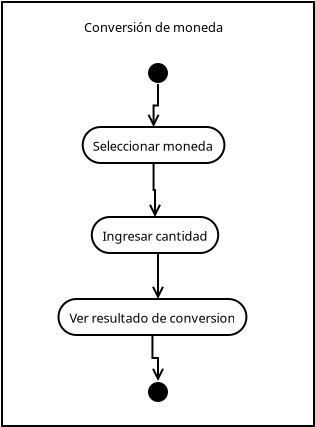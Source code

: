 <?xml version="1.0" encoding="UTF-8"?>
<dia:diagram xmlns:dia="http://www.lysator.liu.se/~alla/dia/">
  <dia:layer name="Background" visible="true" connectable="true" active="true">
    <dia:object type="Standard - Box" version="0" id="O0">
      <dia:attribute name="obj_pos">
        <dia:point val="30.375,8.7"/>
      </dia:attribute>
      <dia:attribute name="obj_bb">
        <dia:rectangle val="30.325,8.65;46.025,29.95"/>
      </dia:attribute>
      <dia:attribute name="elem_corner">
        <dia:point val="30.375,8.7"/>
      </dia:attribute>
      <dia:attribute name="elem_width">
        <dia:real val="15.6"/>
      </dia:attribute>
      <dia:attribute name="elem_height">
        <dia:real val="21.2"/>
      </dia:attribute>
      <dia:attribute name="show_background">
        <dia:boolean val="false"/>
      </dia:attribute>
    </dia:object>
    <dia:group>
      <dia:attribute name="meta">
        <dia:composite type="dict"/>
      </dia:attribute>
      <dia:attribute name="matrix"/>
      <dia:object type="UML - State Term" version="0" id="O1">
        <dia:attribute name="obj_pos">
          <dia:point val="37.675,11.75"/>
        </dia:attribute>
        <dia:attribute name="obj_bb">
          <dia:rectangle val="37.625,11.7;38.725,12.8"/>
        </dia:attribute>
        <dia:attribute name="meta">
          <dia:composite type="dict"/>
        </dia:attribute>
        <dia:attribute name="elem_corner">
          <dia:point val="37.675,11.75"/>
        </dia:attribute>
        <dia:attribute name="elem_width">
          <dia:real val="1"/>
        </dia:attribute>
        <dia:attribute name="elem_height">
          <dia:real val="1"/>
        </dia:attribute>
        <dia:attribute name="line_colour">
          <dia:color val="#000000ff"/>
        </dia:attribute>
        <dia:attribute name="fill_colour">
          <dia:color val="#ffffffff"/>
        </dia:attribute>
        <dia:attribute name="is_final">
          <dia:boolean val="false"/>
        </dia:attribute>
      </dia:object>
      <dia:object type="UML - Activity" version="0" id="O2">
        <dia:attribute name="obj_pos">
          <dia:point val="34.411,14.95"/>
        </dia:attribute>
        <dia:attribute name="obj_bb">
          <dia:rectangle val="34.361,14.9;41.989,16.8"/>
        </dia:attribute>
        <dia:attribute name="meta">
          <dia:composite type="dict"/>
        </dia:attribute>
        <dia:attribute name="elem_corner">
          <dia:point val="34.411,14.95"/>
        </dia:attribute>
        <dia:attribute name="elem_width">
          <dia:real val="7.528"/>
        </dia:attribute>
        <dia:attribute name="elem_height">
          <dia:real val="1.8"/>
        </dia:attribute>
        <dia:attribute name="line_colour">
          <dia:color val="#000000ff"/>
        </dia:attribute>
        <dia:attribute name="fill_colour">
          <dia:color val="#ffffffff"/>
        </dia:attribute>
        <dia:attribute name="text">
          <dia:composite type="text">
            <dia:attribute name="string">
              <dia:string>#Seleccionar moneda#</dia:string>
            </dia:attribute>
            <dia:attribute name="font">
              <dia:font family="sans" style="0" name="Helvetica"/>
            </dia:attribute>
            <dia:attribute name="height">
              <dia:real val="0.8"/>
            </dia:attribute>
            <dia:attribute name="pos">
              <dia:point val="38.175,16.045"/>
            </dia:attribute>
            <dia:attribute name="color">
              <dia:color val="#000000ff"/>
            </dia:attribute>
            <dia:attribute name="alignment">
              <dia:enum val="1"/>
            </dia:attribute>
          </dia:composite>
        </dia:attribute>
      </dia:object>
      <dia:object type="UML - Activity" version="0" id="O3">
        <dia:attribute name="obj_pos">
          <dia:point val="34.865,19.45"/>
        </dia:attribute>
        <dia:attribute name="obj_bb">
          <dia:rectangle val="34.815,19.4;41.535,21.3"/>
        </dia:attribute>
        <dia:attribute name="meta">
          <dia:composite type="dict"/>
        </dia:attribute>
        <dia:attribute name="elem_corner">
          <dia:point val="34.865,19.45"/>
        </dia:attribute>
        <dia:attribute name="elem_width">
          <dia:real val="6.62"/>
        </dia:attribute>
        <dia:attribute name="elem_height">
          <dia:real val="1.8"/>
        </dia:attribute>
        <dia:attribute name="line_colour">
          <dia:color val="#000000ff"/>
        </dia:attribute>
        <dia:attribute name="fill_colour">
          <dia:color val="#ffffffff"/>
        </dia:attribute>
        <dia:attribute name="text">
          <dia:composite type="text">
            <dia:attribute name="string">
              <dia:string>#Ingresar cantidad#</dia:string>
            </dia:attribute>
            <dia:attribute name="font">
              <dia:font family="sans" style="0" name="Helvetica"/>
            </dia:attribute>
            <dia:attribute name="height">
              <dia:real val="0.8"/>
            </dia:attribute>
            <dia:attribute name="pos">
              <dia:point val="38.175,20.545"/>
            </dia:attribute>
            <dia:attribute name="color">
              <dia:color val="#000000ff"/>
            </dia:attribute>
            <dia:attribute name="alignment">
              <dia:enum val="1"/>
            </dia:attribute>
          </dia:composite>
        </dia:attribute>
      </dia:object>
      <dia:object type="UML - Activity" version="0" id="O4">
        <dia:attribute name="obj_pos">
          <dia:point val="33.2,23.55"/>
        </dia:attribute>
        <dia:attribute name="obj_bb">
          <dia:rectangle val="33.15,23.5;43.2,25.4"/>
        </dia:attribute>
        <dia:attribute name="meta">
          <dia:composite type="dict"/>
        </dia:attribute>
        <dia:attribute name="elem_corner">
          <dia:point val="33.2,23.55"/>
        </dia:attribute>
        <dia:attribute name="elem_width">
          <dia:real val="9.95"/>
        </dia:attribute>
        <dia:attribute name="elem_height">
          <dia:real val="1.8"/>
        </dia:attribute>
        <dia:attribute name="line_colour">
          <dia:color val="#000000ff"/>
        </dia:attribute>
        <dia:attribute name="fill_colour">
          <dia:color val="#ffffffff"/>
        </dia:attribute>
        <dia:attribute name="text">
          <dia:composite type="text">
            <dia:attribute name="string">
              <dia:string>#Ver resultado de conversion#</dia:string>
            </dia:attribute>
            <dia:attribute name="font">
              <dia:font family="sans" style="0" name="Helvetica"/>
            </dia:attribute>
            <dia:attribute name="height">
              <dia:real val="0.8"/>
            </dia:attribute>
            <dia:attribute name="pos">
              <dia:point val="38.175,24.645"/>
            </dia:attribute>
            <dia:attribute name="color">
              <dia:color val="#000000ff"/>
            </dia:attribute>
            <dia:attribute name="alignment">
              <dia:enum val="1"/>
            </dia:attribute>
          </dia:composite>
        </dia:attribute>
        <dia:connections>
          <dia:connection handle="0" to="O1" connection="8"/>
          <dia:connection handle="1" to="O2" connection="1"/>
        </dia:connections>
      </dia:object>
      <dia:object type="UML - State Term" version="0" id="O5">
        <dia:attribute name="obj_pos">
          <dia:point val="37.675,27.7"/>
        </dia:attribute>
        <dia:attribute name="obj_bb">
          <dia:rectangle val="37.625,27.65;38.725,28.75"/>
        </dia:attribute>
        <dia:attribute name="meta">
          <dia:composite type="dict"/>
        </dia:attribute>
        <dia:attribute name="elem_corner">
          <dia:point val="37.675,27.7"/>
        </dia:attribute>
        <dia:attribute name="elem_width">
          <dia:real val="1"/>
        </dia:attribute>
        <dia:attribute name="elem_height">
          <dia:real val="1"/>
        </dia:attribute>
        <dia:attribute name="line_colour">
          <dia:color val="#000000ff"/>
        </dia:attribute>
        <dia:attribute name="fill_colour">
          <dia:color val="#ffffffff"/>
        </dia:attribute>
        <dia:attribute name="is_final">
          <dia:boolean val="false"/>
        </dia:attribute>
        <dia:connections>
          <dia:connection handle="0" to="O2" connection="6"/>
          <dia:connection handle="1" to="O3" connection="1"/>
        </dia:connections>
      </dia:object>
      <dia:object type="UML - Transition" version="2" id="O6">
        <dia:attribute name="obj_pos">
          <dia:point val="38.175,12.8"/>
        </dia:attribute>
        <dia:attribute name="obj_bb">
          <dia:rectangle val="37.425,11.775;38.675,15"/>
        </dia:attribute>
        <dia:attribute name="meta">
          <dia:composite type="dict"/>
        </dia:attribute>
        <dia:attribute name="orth_points">
          <dia:point val="38.175,12.8"/>
          <dia:point val="38.175,13.875"/>
          <dia:point val="38.175,13.875"/>
          <dia:point val="38.175,14.95"/>
        </dia:attribute>
        <dia:attribute name="orth_orient">
          <dia:enum val="1"/>
          <dia:enum val="0"/>
          <dia:enum val="1"/>
        </dia:attribute>
        <dia:attribute name="orth_autoroute">
          <dia:boolean val="true"/>
        </dia:attribute>
        <dia:attribute name="text_colour">
          <dia:color val="#000000ff"/>
        </dia:attribute>
        <dia:attribute name="line_colour">
          <dia:color val="#000000ff"/>
        </dia:attribute>
        <dia:attribute name="trigger">
          <dia:string>##</dia:string>
        </dia:attribute>
        <dia:attribute name="action">
          <dia:string>##</dia:string>
        </dia:attribute>
        <dia:attribute name="guard">
          <dia:string>##</dia:string>
        </dia:attribute>
        <dia:attribute name="trigger_text_pos">
          <dia:point val="37.675,12.375"/>
        </dia:attribute>
        <dia:attribute name="guard_text_pos">
          <dia:point val="37.675,13.375"/>
        </dia:attribute>
        <dia:attribute name="direction_inverted">
          <dia:boolean val="false"/>
        </dia:attribute>
        <dia:connections>
          <dia:connection handle="0" to="O3" connection="6"/>
          <dia:connection handle="1" to="O4" connection="1"/>
        </dia:connections>
      </dia:object>
      <dia:object type="UML - Transition" version="2" id="O7">
        <dia:attribute name="obj_pos">
          <dia:point val="38.175,16.75"/>
        </dia:attribute>
        <dia:attribute name="obj_bb">
          <dia:rectangle val="37.425,16;38.675,19.5"/>
        </dia:attribute>
        <dia:attribute name="meta">
          <dia:composite type="dict"/>
        </dia:attribute>
        <dia:attribute name="orth_points">
          <dia:point val="38.175,16.75"/>
          <dia:point val="38.175,18.1"/>
          <dia:point val="38.175,18.1"/>
          <dia:point val="38.175,19.45"/>
        </dia:attribute>
        <dia:attribute name="orth_orient">
          <dia:enum val="1"/>
          <dia:enum val="0"/>
          <dia:enum val="1"/>
        </dia:attribute>
        <dia:attribute name="orth_autoroute">
          <dia:boolean val="true"/>
        </dia:attribute>
        <dia:attribute name="text_colour">
          <dia:color val="#000000ff"/>
        </dia:attribute>
        <dia:attribute name="line_colour">
          <dia:color val="#000000ff"/>
        </dia:attribute>
        <dia:attribute name="trigger">
          <dia:string>##</dia:string>
        </dia:attribute>
        <dia:attribute name="action">
          <dia:string>##</dia:string>
        </dia:attribute>
        <dia:attribute name="guard">
          <dia:string>##</dia:string>
        </dia:attribute>
        <dia:attribute name="trigger_text_pos">
          <dia:point val="37.675,16.6"/>
        </dia:attribute>
        <dia:attribute name="guard_text_pos">
          <dia:point val="37.675,17.6"/>
        </dia:attribute>
        <dia:attribute name="direction_inverted">
          <dia:boolean val="false"/>
        </dia:attribute>
        <dia:connections>
          <dia:connection handle="0" to="O4" connection="6"/>
          <dia:connection handle="1" to="O5" connection="8"/>
        </dia:connections>
      </dia:object>
      <dia:object type="UML - Transition" version="2" id="O8">
        <dia:attribute name="obj_pos">
          <dia:point val="38.175,21.25"/>
        </dia:attribute>
        <dia:attribute name="obj_bb">
          <dia:rectangle val="37.425,20.3;38.675,23.6"/>
        </dia:attribute>
        <dia:attribute name="meta">
          <dia:composite type="dict"/>
        </dia:attribute>
        <dia:attribute name="orth_points">
          <dia:point val="38.175,21.25"/>
          <dia:point val="38.175,22.4"/>
          <dia:point val="38.175,22.4"/>
          <dia:point val="38.175,23.55"/>
        </dia:attribute>
        <dia:attribute name="orth_orient">
          <dia:enum val="1"/>
          <dia:enum val="0"/>
          <dia:enum val="1"/>
        </dia:attribute>
        <dia:attribute name="orth_autoroute">
          <dia:boolean val="false"/>
        </dia:attribute>
        <dia:attribute name="text_colour">
          <dia:color val="#000000ff"/>
        </dia:attribute>
        <dia:attribute name="line_colour">
          <dia:color val="#000000ff"/>
        </dia:attribute>
        <dia:attribute name="trigger">
          <dia:string>##</dia:string>
        </dia:attribute>
        <dia:attribute name="action">
          <dia:string>##</dia:string>
        </dia:attribute>
        <dia:attribute name="guard">
          <dia:string>##</dia:string>
        </dia:attribute>
        <dia:attribute name="trigger_text_pos">
          <dia:point val="37.675,20.9"/>
        </dia:attribute>
        <dia:attribute name="guard_text_pos">
          <dia:point val="37.675,21.9"/>
        </dia:attribute>
        <dia:attribute name="direction_inverted">
          <dia:boolean val="false"/>
        </dia:attribute>
      </dia:object>
      <dia:object type="UML - Transition" version="2" id="O9">
        <dia:attribute name="obj_pos">
          <dia:point val="38.175,25.35"/>
        </dia:attribute>
        <dia:attribute name="obj_bb">
          <dia:rectangle val="37.425,24.4;38.675,27.7"/>
        </dia:attribute>
        <dia:attribute name="meta">
          <dia:composite type="dict"/>
        </dia:attribute>
        <dia:attribute name="orth_points">
          <dia:point val="38.175,25.35"/>
          <dia:point val="38.175,26.5"/>
          <dia:point val="38.175,26.5"/>
          <dia:point val="38.175,27.65"/>
        </dia:attribute>
        <dia:attribute name="orth_orient">
          <dia:enum val="1"/>
          <dia:enum val="0"/>
          <dia:enum val="1"/>
        </dia:attribute>
        <dia:attribute name="orth_autoroute">
          <dia:boolean val="true"/>
        </dia:attribute>
        <dia:attribute name="text_colour">
          <dia:color val="#000000ff"/>
        </dia:attribute>
        <dia:attribute name="line_colour">
          <dia:color val="#000000ff"/>
        </dia:attribute>
        <dia:attribute name="trigger">
          <dia:string>##</dia:string>
        </dia:attribute>
        <dia:attribute name="action">
          <dia:string>##</dia:string>
        </dia:attribute>
        <dia:attribute name="guard">
          <dia:string>##</dia:string>
        </dia:attribute>
        <dia:attribute name="trigger_text_pos">
          <dia:point val="37.675,25.0"/>
        </dia:attribute>
        <dia:attribute name="guard_text_pos">
          <dia:point val="37.675,26.0"/>
        </dia:attribute>
        <dia:attribute name="direction_inverted">
          <dia:boolean val="false"/>
        </dia:attribute>
      </dia:object>
    </dia:group>
    <dia:object type="Standard - Text" version="1" id="O10">
      <dia:attribute name="obj_pos">
        <dia:point val="34.469,10.2"/>
      </dia:attribute>
      <dia:attribute name="obj_bb">
        <dia:rectangle val="34.469,9.605;41.881,10.352"/>
      </dia:attribute>
      <dia:attribute name="text">
        <dia:composite type="text">
          <dia:attribute name="string">
            <dia:string>#Conversión de moneda#</dia:string>
          </dia:attribute>
          <dia:attribute name="font">
            <dia:font family="sans" style="0" name="Helvetica"/>
          </dia:attribute>
          <dia:attribute name="height">
            <dia:real val="0.8"/>
          </dia:attribute>
          <dia:attribute name="pos">
            <dia:point val="34.469,10.2"/>
          </dia:attribute>
          <dia:attribute name="color">
            <dia:color val="#000000ff"/>
          </dia:attribute>
          <dia:attribute name="alignment">
            <dia:enum val="0"/>
          </dia:attribute>
        </dia:composite>
      </dia:attribute>
      <dia:attribute name="valign">
        <dia:enum val="3"/>
      </dia:attribute>
    </dia:object>
  </dia:layer>
</dia:diagram>
